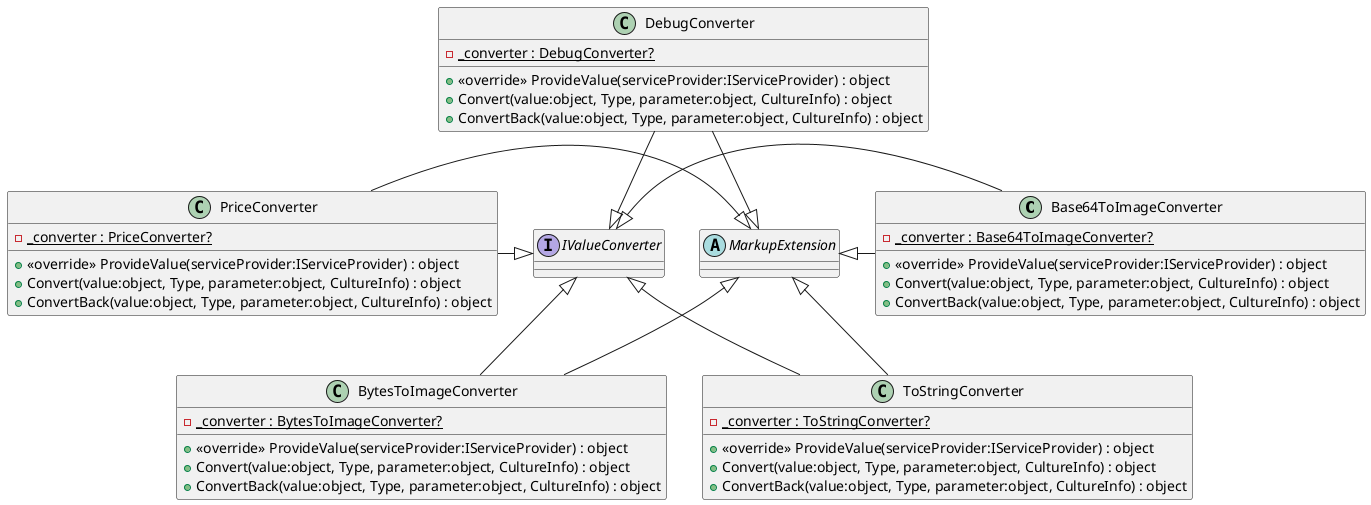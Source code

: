 ﻿@startuml
class Base64ToImageConverter {
    - {static} _converter : Base64ToImageConverter?
    + <<override>> ProvideValue(serviceProvider:IServiceProvider) : object
    + Convert(value:object, Type, parameter:object, CultureInfo) : object
    + ConvertBack(value:object, Type, parameter:object, CultureInfo) : object
}
MarkupExtension <|-r- Base64ToImageConverter
IValueConverter <|-r- Base64ToImageConverter
class BytesToImageConverter {
    - {static} _converter : BytesToImageConverter?
    + <<override>> ProvideValue(serviceProvider:IServiceProvider) : object
    + Convert(value:object, Type, parameter:object, CultureInfo) : object
    + ConvertBack(value:object, Type, parameter:object, CultureInfo) : object
}
MarkupExtension <|-d- BytesToImageConverter
IValueConverter <|-d- BytesToImageConverter
class DebugConverter {
    - {static} _converter : DebugConverter?
    + <<override>> ProvideValue(serviceProvider:IServiceProvider) : object
    + Convert(value:object, Type, parameter:object, CultureInfo) : object
    + ConvertBack(value:object, Type, parameter:object, CultureInfo) : object
}
MarkupExtension <|-u- DebugConverter
IValueConverter <|-u- DebugConverter
class PriceConverter {
    - {static} _converter : PriceConverter?
    + <<override>> ProvideValue(serviceProvider:IServiceProvider) : object
    + Convert(value:object, Type, parameter:object, CultureInfo) : object
    + ConvertBack(value:object, Type, parameter:object, CultureInfo) : object
}
MarkupExtension <|-l- PriceConverter
IValueConverter <|-l- PriceConverter
class ToStringConverter {
    - {static} _converter : ToStringConverter?
    + <<override>> ProvideValue(serviceProvider:IServiceProvider) : object
    + Convert(value:object, Type, parameter:object, CultureInfo) : object
    + ConvertBack(value:object, Type, parameter:object, CultureInfo) : object
}
MarkupExtension <|-d- ToStringConverter
IValueConverter <|-d- ToStringConverter
interface IValueConverter
abstract class MarkupExtension
@enduml